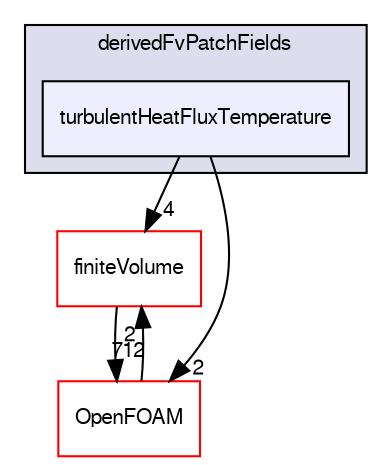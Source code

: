 digraph "src/turbulenceModels/incompressible/turbulenceModel/derivedFvPatchFields/turbulentHeatFluxTemperature" {
  bgcolor=transparent;
  compound=true
  node [ fontsize="10", fontname="FreeSans"];
  edge [ labelfontsize="10", labelfontname="FreeSans"];
  subgraph clusterdir_99fc3f403c86bc21ef507ddd63218417 {
    graph [ bgcolor="#ddddee", pencolor="black", label="derivedFvPatchFields" fontname="FreeSans", fontsize="10", URL="dir_99fc3f403c86bc21ef507ddd63218417.html"]
  dir_9b70c46d6f04ef2944825d24729406c8 [shape=box, label="turbulentHeatFluxTemperature", style="filled", fillcolor="#eeeeff", pencolor="black", URL="dir_9b70c46d6f04ef2944825d24729406c8.html"];
  }
  dir_9bd15774b555cf7259a6fa18f99fe99b [shape=box label="finiteVolume" color="red" URL="dir_9bd15774b555cf7259a6fa18f99fe99b.html"];
  dir_c5473ff19b20e6ec4dfe5c310b3778a8 [shape=box label="OpenFOAM" color="red" URL="dir_c5473ff19b20e6ec4dfe5c310b3778a8.html"];
  dir_9bd15774b555cf7259a6fa18f99fe99b->dir_c5473ff19b20e6ec4dfe5c310b3778a8 [headlabel="712", labeldistance=1.5 headhref="dir_000749_001732.html"];
  dir_9b70c46d6f04ef2944825d24729406c8->dir_9bd15774b555cf7259a6fa18f99fe99b [headlabel="4", labeldistance=1.5 headhref="dir_002954_000749.html"];
  dir_9b70c46d6f04ef2944825d24729406c8->dir_c5473ff19b20e6ec4dfe5c310b3778a8 [headlabel="2", labeldistance=1.5 headhref="dir_002954_001732.html"];
  dir_c5473ff19b20e6ec4dfe5c310b3778a8->dir_9bd15774b555cf7259a6fa18f99fe99b [headlabel="2", labeldistance=1.5 headhref="dir_001732_000749.html"];
}
